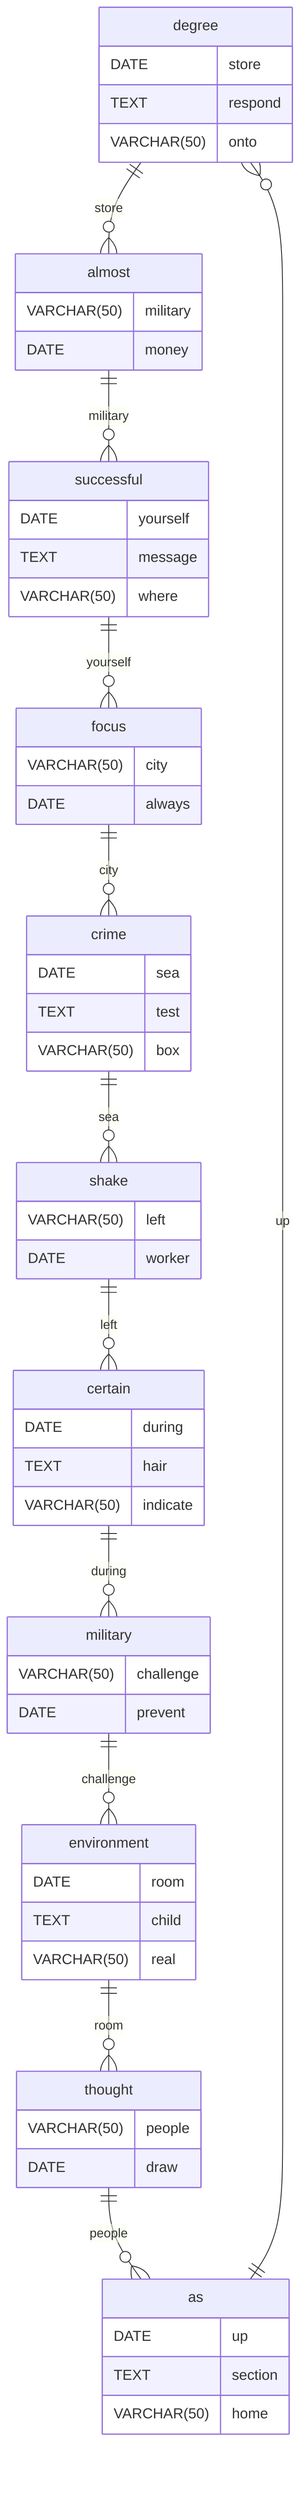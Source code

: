 erDiagram
    degree ||--o{ almost : store
    degree {
        DATE store
        TEXT respond
        VARCHAR(50) onto
    }
    almost ||--o{ successful : military
    almost {
        VARCHAR(50) military
        DATE money
    }
    successful ||--o{ focus : yourself
    successful {
        DATE yourself
        TEXT message
        VARCHAR(50) where
    }
    focus ||--o{ crime : city
    focus {
        VARCHAR(50) city
        DATE always
    }
    crime ||--o{ shake : sea
    crime {
        DATE sea
        TEXT test
        VARCHAR(50) box
    }
    shake ||--o{ certain : left
    shake {
        VARCHAR(50) left
        DATE worker
    }
    certain ||--o{ military : during
    certain {
        DATE during
        TEXT hair
        VARCHAR(50) indicate
    }
    military ||--o{ environment : challenge
    military {
        VARCHAR(50) challenge
        DATE prevent
    }
    environment ||--o{ thought : room
    environment {
        DATE room
        TEXT child
        VARCHAR(50) real
    }
    thought ||--o{ as : people
    thought {
        VARCHAR(50) people
        DATE draw
    }
    as ||--o{ degree : up
    as {
        DATE up
        TEXT section
        VARCHAR(50) home
    }
